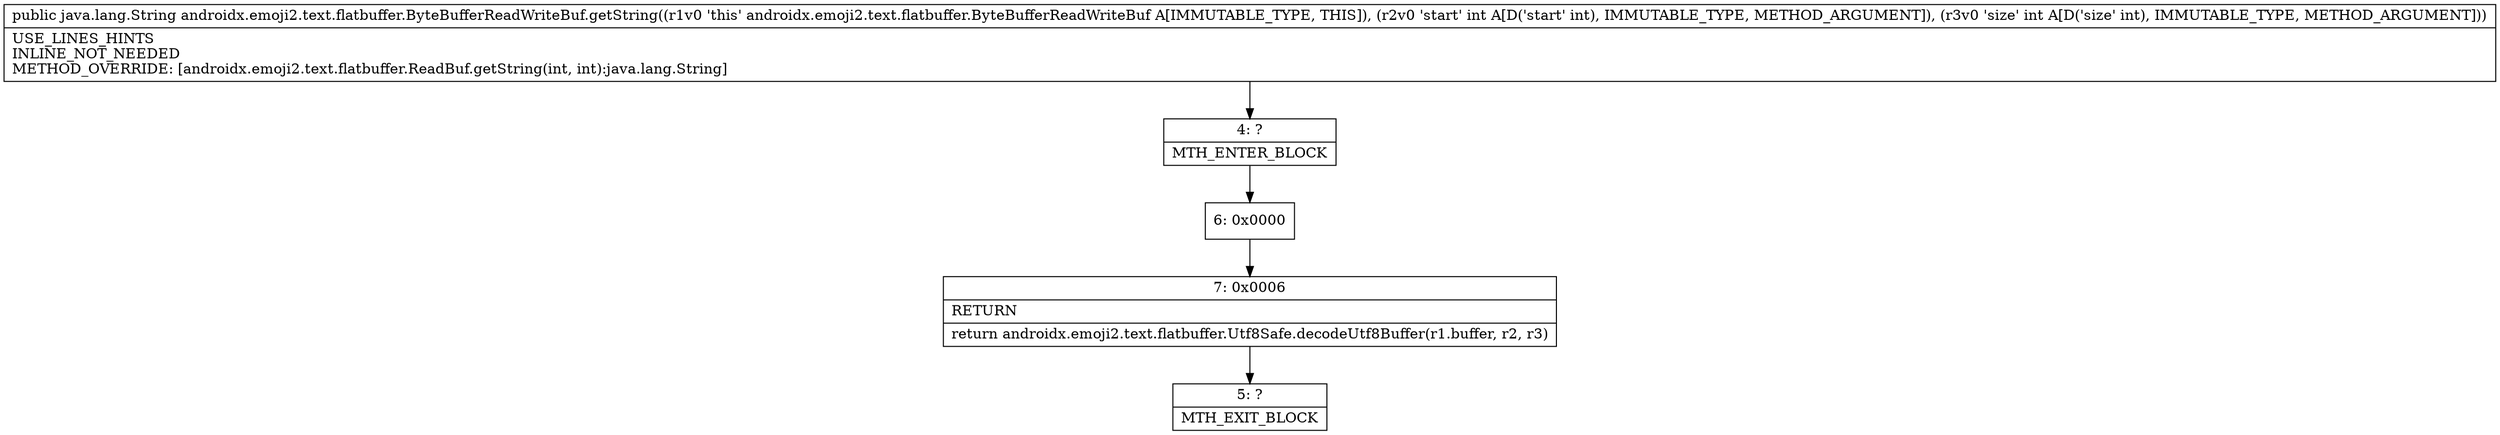 digraph "CFG forandroidx.emoji2.text.flatbuffer.ByteBufferReadWriteBuf.getString(II)Ljava\/lang\/String;" {
Node_4 [shape=record,label="{4\:\ ?|MTH_ENTER_BLOCK\l}"];
Node_6 [shape=record,label="{6\:\ 0x0000}"];
Node_7 [shape=record,label="{7\:\ 0x0006|RETURN\l|return androidx.emoji2.text.flatbuffer.Utf8Safe.decodeUtf8Buffer(r1.buffer, r2, r3)\l}"];
Node_5 [shape=record,label="{5\:\ ?|MTH_EXIT_BLOCK\l}"];
MethodNode[shape=record,label="{public java.lang.String androidx.emoji2.text.flatbuffer.ByteBufferReadWriteBuf.getString((r1v0 'this' androidx.emoji2.text.flatbuffer.ByteBufferReadWriteBuf A[IMMUTABLE_TYPE, THIS]), (r2v0 'start' int A[D('start' int), IMMUTABLE_TYPE, METHOD_ARGUMENT]), (r3v0 'size' int A[D('size' int), IMMUTABLE_TYPE, METHOD_ARGUMENT]))  | USE_LINES_HINTS\lINLINE_NOT_NEEDED\lMETHOD_OVERRIDE: [androidx.emoji2.text.flatbuffer.ReadBuf.getString(int, int):java.lang.String]\l}"];
MethodNode -> Node_4;Node_4 -> Node_6;
Node_6 -> Node_7;
Node_7 -> Node_5;
}

